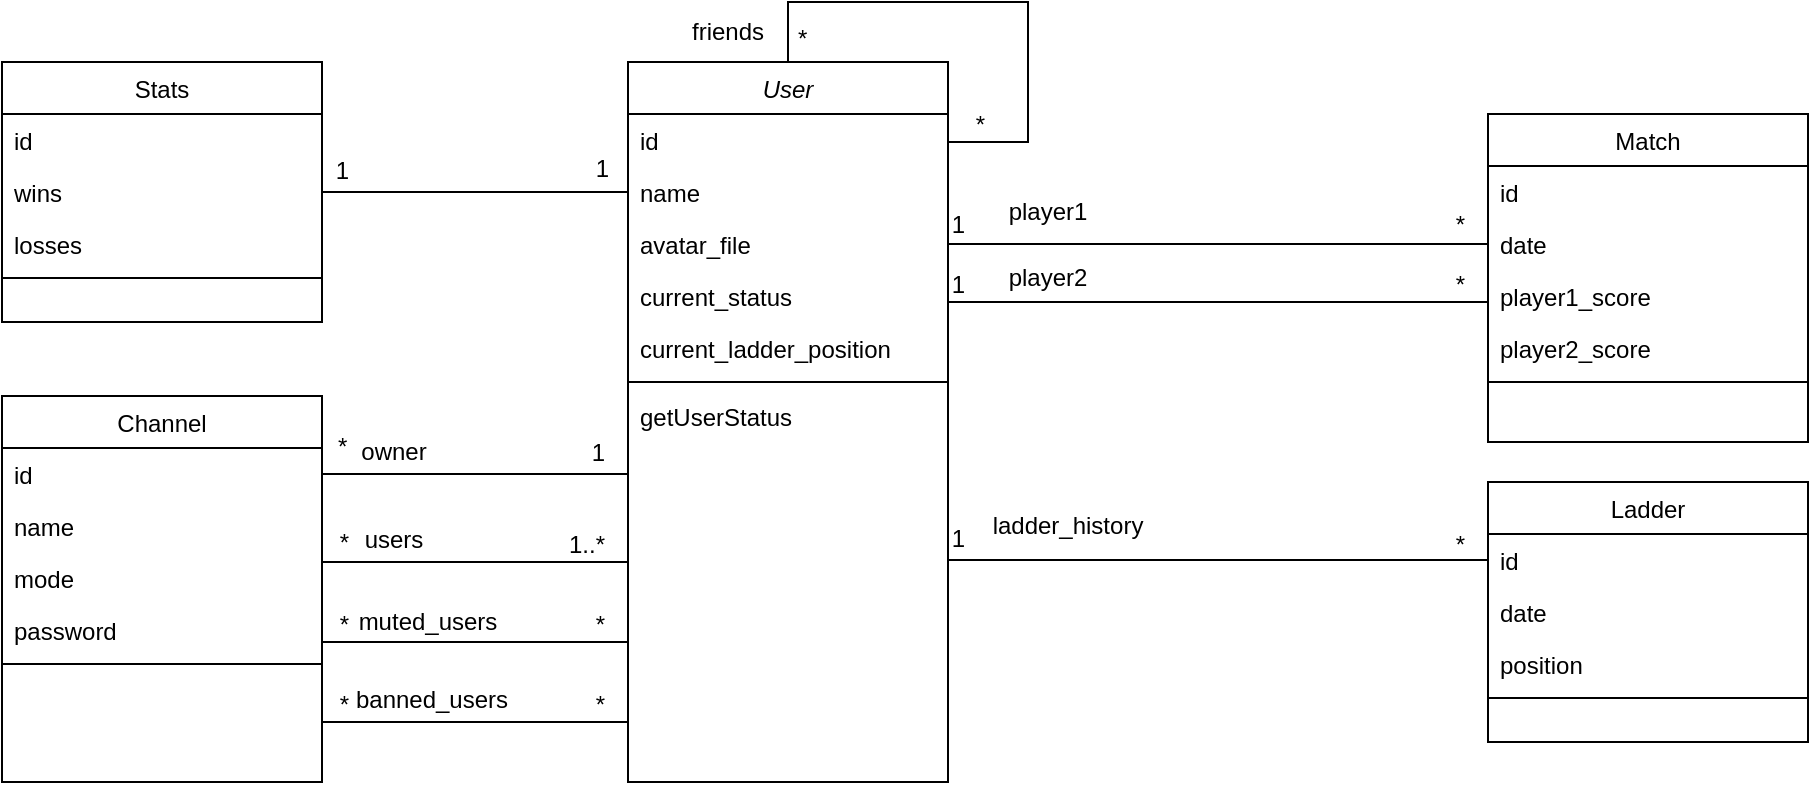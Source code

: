 <mxfile version="20.2.3" type="github">
  <diagram id="C5RBs43oDa-KdzZeNtuy" name="Page-1">
    <mxGraphModel dx="920" dy="881" grid="1" gridSize="10" guides="1" tooltips="1" connect="1" arrows="1" fold="1" page="1" pageScale="1" pageWidth="1169" pageHeight="827" math="0" shadow="0">
      <root>
        <mxCell id="WIyWlLk6GJQsqaUBKTNV-0" />
        <mxCell id="WIyWlLk6GJQsqaUBKTNV-1" parent="WIyWlLk6GJQsqaUBKTNV-0" />
        <mxCell id="zkfFHV4jXpPFQw0GAbJ--0" value="User" style="swimlane;fontStyle=2;align=center;verticalAlign=top;childLayout=stackLayout;horizontal=1;startSize=26;horizontalStack=0;resizeParent=1;resizeLast=0;collapsible=1;marginBottom=0;rounded=0;shadow=0;strokeWidth=1;" parent="WIyWlLk6GJQsqaUBKTNV-1" vertex="1">
          <mxGeometry x="460" y="160" width="160" height="360" as="geometry">
            <mxRectangle x="230" y="140" width="160" height="26" as="alternateBounds" />
          </mxGeometry>
        </mxCell>
        <mxCell id="zkfFHV4jXpPFQw0GAbJ--1" value="id" style="text;align=left;verticalAlign=top;spacingLeft=4;spacingRight=4;overflow=hidden;rotatable=0;points=[[0,0.5],[1,0.5]];portConstraint=eastwest;" parent="zkfFHV4jXpPFQw0GAbJ--0" vertex="1">
          <mxGeometry y="26" width="160" height="26" as="geometry" />
        </mxCell>
        <mxCell id="zkfFHV4jXpPFQw0GAbJ--2" value="name" style="text;align=left;verticalAlign=top;spacingLeft=4;spacingRight=4;overflow=hidden;rotatable=0;points=[[0,0.5],[1,0.5]];portConstraint=eastwest;rounded=0;shadow=0;html=0;" parent="zkfFHV4jXpPFQw0GAbJ--0" vertex="1">
          <mxGeometry y="52" width="160" height="26" as="geometry" />
        </mxCell>
        <mxCell id="zkfFHV4jXpPFQw0GAbJ--3" value="avatar_file" style="text;align=left;verticalAlign=top;spacingLeft=4;spacingRight=4;overflow=hidden;rotatable=0;points=[[0,0.5],[1,0.5]];portConstraint=eastwest;rounded=0;shadow=0;html=0;" parent="zkfFHV4jXpPFQw0GAbJ--0" vertex="1">
          <mxGeometry y="78" width="160" height="26" as="geometry" />
        </mxCell>
        <mxCell id="Y4WXUKDn6HKPzn4YpzsR-1" value="current_status" style="text;align=left;verticalAlign=top;spacingLeft=4;spacingRight=4;overflow=hidden;rotatable=0;points=[[0,0.5],[1,0.5]];portConstraint=eastwest;rounded=0;shadow=0;html=0;" vertex="1" parent="zkfFHV4jXpPFQw0GAbJ--0">
          <mxGeometry y="104" width="160" height="26" as="geometry" />
        </mxCell>
        <mxCell id="Y4WXUKDn6HKPzn4YpzsR-12" value="current_ladder_position" style="text;align=left;verticalAlign=top;spacingLeft=4;spacingRight=4;overflow=hidden;rotatable=0;points=[[0,0.5],[1,0.5]];portConstraint=eastwest;rounded=0;shadow=0;html=0;" vertex="1" parent="zkfFHV4jXpPFQw0GAbJ--0">
          <mxGeometry y="130" width="160" height="26" as="geometry" />
        </mxCell>
        <mxCell id="zkfFHV4jXpPFQw0GAbJ--4" value="" style="line;html=1;strokeWidth=1;align=left;verticalAlign=middle;spacingTop=-1;spacingLeft=3;spacingRight=3;rotatable=0;labelPosition=right;points=[];portConstraint=eastwest;" parent="zkfFHV4jXpPFQw0GAbJ--0" vertex="1">
          <mxGeometry y="156" width="160" height="8" as="geometry" />
        </mxCell>
        <mxCell id="Y4WXUKDn6HKPzn4YpzsR-4" value="getUserStatus" style="text;align=left;verticalAlign=top;spacingLeft=4;spacingRight=4;overflow=hidden;rotatable=0;points=[[0,0.5],[1,0.5]];portConstraint=eastwest;rounded=0;shadow=0;html=0;" vertex="1" parent="zkfFHV4jXpPFQw0GAbJ--0">
          <mxGeometry y="164" width="160" height="26" as="geometry" />
        </mxCell>
        <mxCell id="zkfFHV4jXpPFQw0GAbJ--26" value="" style="endArrow=none;shadow=0;strokeWidth=1;rounded=0;endFill=0;edgeStyle=orthogonalEdgeStyle;elbow=vertical;" parent="zkfFHV4jXpPFQw0GAbJ--0" source="zkfFHV4jXpPFQw0GAbJ--0" edge="1">
          <mxGeometry x="0.5" y="41" relative="1" as="geometry">
            <mxPoint x="90" y="252" as="sourcePoint" />
            <mxPoint x="160" y="60" as="targetPoint" />
            <mxPoint x="-40" y="32" as="offset" />
            <Array as="points">
              <mxPoint x="80" y="-30" />
              <mxPoint x="200" y="-30" />
              <mxPoint x="200" y="40" />
              <mxPoint x="160" y="40" />
            </Array>
          </mxGeometry>
        </mxCell>
        <mxCell id="zkfFHV4jXpPFQw0GAbJ--27" value="*" style="resizable=0;align=left;verticalAlign=bottom;labelBackgroundColor=none;fontSize=12;" parent="zkfFHV4jXpPFQw0GAbJ--26" connectable="0" vertex="1">
          <mxGeometry x="-1" relative="1" as="geometry">
            <mxPoint x="3" y="-3" as="offset" />
          </mxGeometry>
        </mxCell>
        <mxCell id="zkfFHV4jXpPFQw0GAbJ--28" value="*" style="resizable=0;align=right;verticalAlign=bottom;labelBackgroundColor=none;fontSize=12;" parent="zkfFHV4jXpPFQw0GAbJ--26" connectable="0" vertex="1">
          <mxGeometry x="1" relative="1" as="geometry">
            <mxPoint x="20" y="-20" as="offset" />
          </mxGeometry>
        </mxCell>
        <mxCell id="zkfFHV4jXpPFQw0GAbJ--17" value="Stats" style="swimlane;fontStyle=0;align=center;verticalAlign=top;childLayout=stackLayout;horizontal=1;startSize=26;horizontalStack=0;resizeParent=1;resizeLast=0;collapsible=1;marginBottom=0;rounded=0;shadow=0;strokeWidth=1;" parent="WIyWlLk6GJQsqaUBKTNV-1" vertex="1">
          <mxGeometry x="147" y="160" width="160" height="130" as="geometry">
            <mxRectangle x="550" y="210" width="160" height="26" as="alternateBounds" />
          </mxGeometry>
        </mxCell>
        <mxCell id="zkfFHV4jXpPFQw0GAbJ--18" value="id" style="text;align=left;verticalAlign=top;spacingLeft=4;spacingRight=4;overflow=hidden;rotatable=0;points=[[0,0.5],[1,0.5]];portConstraint=eastwest;" parent="zkfFHV4jXpPFQw0GAbJ--17" vertex="1">
          <mxGeometry y="26" width="160" height="26" as="geometry" />
        </mxCell>
        <mxCell id="zkfFHV4jXpPFQw0GAbJ--20" value="wins" style="text;align=left;verticalAlign=top;spacingLeft=4;spacingRight=4;overflow=hidden;rotatable=0;points=[[0,0.5],[1,0.5]];portConstraint=eastwest;rounded=0;shadow=0;html=0;" parent="zkfFHV4jXpPFQw0GAbJ--17" vertex="1">
          <mxGeometry y="52" width="160" height="26" as="geometry" />
        </mxCell>
        <mxCell id="zkfFHV4jXpPFQw0GAbJ--21" value="losses" style="text;align=left;verticalAlign=top;spacingLeft=4;spacingRight=4;overflow=hidden;rotatable=0;points=[[0,0.5],[1,0.5]];portConstraint=eastwest;rounded=0;shadow=0;html=0;" parent="zkfFHV4jXpPFQw0GAbJ--17" vertex="1">
          <mxGeometry y="78" width="160" height="26" as="geometry" />
        </mxCell>
        <mxCell id="zkfFHV4jXpPFQw0GAbJ--23" value="" style="line;html=1;strokeWidth=1;align=left;verticalAlign=middle;spacingTop=-1;spacingLeft=3;spacingRight=3;rotatable=0;labelPosition=right;points=[];portConstraint=eastwest;" parent="zkfFHV4jXpPFQw0GAbJ--17" vertex="1">
          <mxGeometry y="104" width="160" height="8" as="geometry" />
        </mxCell>
        <mxCell id="Y4WXUKDn6HKPzn4YpzsR-5" value="friends" style="text;html=1;strokeColor=none;fillColor=none;align=center;verticalAlign=middle;whiteSpace=wrap;rounded=0;" vertex="1" parent="WIyWlLk6GJQsqaUBKTNV-1">
          <mxGeometry x="480" y="130" width="60" height="30" as="geometry" />
        </mxCell>
        <mxCell id="Y4WXUKDn6HKPzn4YpzsR-7" value="Ladder" style="swimlane;fontStyle=0;align=center;verticalAlign=top;childLayout=stackLayout;horizontal=1;startSize=26;horizontalStack=0;resizeParent=1;resizeLast=0;collapsible=1;marginBottom=0;rounded=0;shadow=0;strokeWidth=1;" vertex="1" parent="WIyWlLk6GJQsqaUBKTNV-1">
          <mxGeometry x="890" y="370" width="160" height="130" as="geometry">
            <mxRectangle x="550" y="210" width="160" height="26" as="alternateBounds" />
          </mxGeometry>
        </mxCell>
        <mxCell id="Y4WXUKDn6HKPzn4YpzsR-8" value="id" style="text;align=left;verticalAlign=top;spacingLeft=4;spacingRight=4;overflow=hidden;rotatable=0;points=[[0,0.5],[1,0.5]];portConstraint=eastwest;" vertex="1" parent="Y4WXUKDn6HKPzn4YpzsR-7">
          <mxGeometry y="26" width="160" height="26" as="geometry" />
        </mxCell>
        <mxCell id="Y4WXUKDn6HKPzn4YpzsR-9" value="date" style="text;align=left;verticalAlign=top;spacingLeft=4;spacingRight=4;overflow=hidden;rotatable=0;points=[[0,0.5],[1,0.5]];portConstraint=eastwest;rounded=0;shadow=0;html=0;" vertex="1" parent="Y4WXUKDn6HKPzn4YpzsR-7">
          <mxGeometry y="52" width="160" height="26" as="geometry" />
        </mxCell>
        <mxCell id="Y4WXUKDn6HKPzn4YpzsR-30" value="position" style="text;align=left;verticalAlign=top;spacingLeft=4;spacingRight=4;overflow=hidden;rotatable=0;points=[[0,0.5],[1,0.5]];portConstraint=eastwest;rounded=0;shadow=0;html=0;" vertex="1" parent="Y4WXUKDn6HKPzn4YpzsR-7">
          <mxGeometry y="78" width="160" height="26" as="geometry" />
        </mxCell>
        <mxCell id="Y4WXUKDn6HKPzn4YpzsR-11" value="" style="line;html=1;strokeWidth=1;align=left;verticalAlign=middle;spacingTop=-1;spacingLeft=3;spacingRight=3;rotatable=0;labelPosition=right;points=[];portConstraint=eastwest;" vertex="1" parent="Y4WXUKDn6HKPzn4YpzsR-7">
          <mxGeometry y="104" width="160" height="8" as="geometry" />
        </mxCell>
        <mxCell id="Y4WXUKDn6HKPzn4YpzsR-13" value="Match" style="swimlane;fontStyle=0;align=center;verticalAlign=top;childLayout=stackLayout;horizontal=1;startSize=26;horizontalStack=0;resizeParent=1;resizeLast=0;collapsible=1;marginBottom=0;rounded=0;shadow=0;strokeWidth=1;" vertex="1" parent="WIyWlLk6GJQsqaUBKTNV-1">
          <mxGeometry x="890" y="186" width="160" height="164" as="geometry">
            <mxRectangle x="550" y="210" width="160" height="26" as="alternateBounds" />
          </mxGeometry>
        </mxCell>
        <mxCell id="Y4WXUKDn6HKPzn4YpzsR-14" value="id" style="text;align=left;verticalAlign=top;spacingLeft=4;spacingRight=4;overflow=hidden;rotatable=0;points=[[0,0.5],[1,0.5]];portConstraint=eastwest;" vertex="1" parent="Y4WXUKDn6HKPzn4YpzsR-13">
          <mxGeometry y="26" width="160" height="26" as="geometry" />
        </mxCell>
        <mxCell id="Y4WXUKDn6HKPzn4YpzsR-24" value="date" style="text;align=left;verticalAlign=top;spacingLeft=4;spacingRight=4;overflow=hidden;rotatable=0;points=[[0,0.5],[1,0.5]];portConstraint=eastwest;" vertex="1" parent="Y4WXUKDn6HKPzn4YpzsR-13">
          <mxGeometry y="52" width="160" height="26" as="geometry" />
        </mxCell>
        <mxCell id="Y4WXUKDn6HKPzn4YpzsR-18" value="player1_score" style="text;align=left;verticalAlign=top;spacingLeft=4;spacingRight=4;overflow=hidden;rotatable=0;points=[[0,0.5],[1,0.5]];portConstraint=eastwest;rounded=0;shadow=0;html=0;" vertex="1" parent="Y4WXUKDn6HKPzn4YpzsR-13">
          <mxGeometry y="78" width="160" height="26" as="geometry" />
        </mxCell>
        <mxCell id="Y4WXUKDn6HKPzn4YpzsR-19" value="player2_score" style="text;align=left;verticalAlign=top;spacingLeft=4;spacingRight=4;overflow=hidden;rotatable=0;points=[[0,0.5],[1,0.5]];portConstraint=eastwest;rounded=0;shadow=0;html=0;" vertex="1" parent="Y4WXUKDn6HKPzn4YpzsR-13">
          <mxGeometry y="104" width="160" height="26" as="geometry" />
        </mxCell>
        <mxCell id="Y4WXUKDn6HKPzn4YpzsR-17" value="" style="line;html=1;strokeWidth=1;align=left;verticalAlign=middle;spacingTop=-1;spacingLeft=3;spacingRight=3;rotatable=0;labelPosition=right;points=[];portConstraint=eastwest;" vertex="1" parent="Y4WXUKDn6HKPzn4YpzsR-13">
          <mxGeometry y="130" width="160" height="8" as="geometry" />
        </mxCell>
        <mxCell id="Y4WXUKDn6HKPzn4YpzsR-20" value="" style="endArrow=none;html=1;rounded=0;exitX=1;exitY=0.5;exitDx=0;exitDy=0;" edge="1" parent="WIyWlLk6GJQsqaUBKTNV-1" source="zkfFHV4jXpPFQw0GAbJ--3" target="Y4WXUKDn6HKPzn4YpzsR-24">
          <mxGeometry width="50" height="50" relative="1" as="geometry">
            <mxPoint x="670" y="610" as="sourcePoint" />
            <mxPoint x="720" y="560" as="targetPoint" />
          </mxGeometry>
        </mxCell>
        <mxCell id="Y4WXUKDn6HKPzn4YpzsR-21" value="" style="endArrow=none;html=1;rounded=0;entryX=0;entryY=0.75;entryDx=0;entryDy=0;exitX=1;exitY=0.5;exitDx=0;exitDy=0;edgeStyle=orthogonalEdgeStyle;" edge="1" parent="WIyWlLk6GJQsqaUBKTNV-1" source="Y4WXUKDn6HKPzn4YpzsR-12" target="Y4WXUKDn6HKPzn4YpzsR-13">
          <mxGeometry width="50" height="50" relative="1" as="geometry">
            <mxPoint x="890" y="510" as="sourcePoint" />
            <mxPoint x="940" y="460" as="targetPoint" />
            <Array as="points">
              <mxPoint x="620" y="280" />
              <mxPoint x="890" y="280" />
            </Array>
          </mxGeometry>
        </mxCell>
        <mxCell id="Y4WXUKDn6HKPzn4YpzsR-22" value="player1" style="text;html=1;strokeColor=none;fillColor=none;align=center;verticalAlign=middle;whiteSpace=wrap;rounded=0;" vertex="1" parent="WIyWlLk6GJQsqaUBKTNV-1">
          <mxGeometry x="640" y="220" width="60" height="30" as="geometry" />
        </mxCell>
        <mxCell id="Y4WXUKDn6HKPzn4YpzsR-23" value="player2" style="text;html=1;strokeColor=none;fillColor=none;align=center;verticalAlign=middle;whiteSpace=wrap;rounded=0;" vertex="1" parent="WIyWlLk6GJQsqaUBKTNV-1">
          <mxGeometry x="640" y="253" width="60" height="30" as="geometry" />
        </mxCell>
        <mxCell id="Y4WXUKDn6HKPzn4YpzsR-26" value="*" style="resizable=0;align=right;verticalAlign=bottom;labelBackgroundColor=none;fontSize=12;" connectable="0" vertex="1" parent="WIyWlLk6GJQsqaUBKTNV-1">
          <mxGeometry x="880" y="250" as="geometry" />
        </mxCell>
        <mxCell id="Y4WXUKDn6HKPzn4YpzsR-27" value="*" style="resizable=0;align=right;verticalAlign=bottom;labelBackgroundColor=none;fontSize=12;" connectable="0" vertex="1" parent="WIyWlLk6GJQsqaUBKTNV-1">
          <mxGeometry x="880" y="280" as="geometry" />
        </mxCell>
        <mxCell id="Y4WXUKDn6HKPzn4YpzsR-28" value="1" style="resizable=0;align=right;verticalAlign=bottom;labelBackgroundColor=none;fontSize=12;" connectable="0" vertex="1" parent="WIyWlLk6GJQsqaUBKTNV-1">
          <mxGeometry x="630" y="250" as="geometry" />
        </mxCell>
        <mxCell id="Y4WXUKDn6HKPzn4YpzsR-29" value="1" style="resizable=0;align=right;verticalAlign=bottom;labelBackgroundColor=none;fontSize=12;" connectable="0" vertex="1" parent="WIyWlLk6GJQsqaUBKTNV-1">
          <mxGeometry x="630" y="280" as="geometry" />
        </mxCell>
        <mxCell id="Y4WXUKDn6HKPzn4YpzsR-31" value="" style="endArrow=none;html=1;rounded=0;exitX=1;exitY=0.75;exitDx=0;exitDy=0;entryX=0;entryY=0.5;entryDx=0;entryDy=0;edgeStyle=orthogonalEdgeStyle;" edge="1" parent="WIyWlLk6GJQsqaUBKTNV-1" source="zkfFHV4jXpPFQw0GAbJ--0" target="Y4WXUKDn6HKPzn4YpzsR-8">
          <mxGeometry width="50" height="50" relative="1" as="geometry">
            <mxPoint x="800" y="430" as="sourcePoint" />
            <mxPoint x="850" y="380" as="targetPoint" />
            <Array as="points">
              <mxPoint x="620" y="409" />
            </Array>
          </mxGeometry>
        </mxCell>
        <mxCell id="Y4WXUKDn6HKPzn4YpzsR-32" value="*" style="resizable=0;align=right;verticalAlign=bottom;labelBackgroundColor=none;fontSize=12;" connectable="0" vertex="1" parent="WIyWlLk6GJQsqaUBKTNV-1">
          <mxGeometry x="880" y="410" as="geometry" />
        </mxCell>
        <mxCell id="Y4WXUKDn6HKPzn4YpzsR-33" value="1" style="resizable=0;align=right;verticalAlign=bottom;labelBackgroundColor=none;fontSize=12;" connectable="0" vertex="1" parent="WIyWlLk6GJQsqaUBKTNV-1">
          <mxGeometry x="630" y="407" as="geometry" />
        </mxCell>
        <mxCell id="Y4WXUKDn6HKPzn4YpzsR-34" value="ladder_history" style="text;html=1;strokeColor=none;fillColor=none;align=center;verticalAlign=middle;whiteSpace=wrap;rounded=0;" vertex="1" parent="WIyWlLk6GJQsqaUBKTNV-1">
          <mxGeometry x="650" y="377" width="60" height="30" as="geometry" />
        </mxCell>
        <mxCell id="Y4WXUKDn6HKPzn4YpzsR-36" value="" style="endArrow=none;html=1;rounded=0;exitX=1;exitY=0.5;exitDx=0;exitDy=0;entryX=0;entryY=0.5;entryDx=0;entryDy=0;edgeStyle=orthogonalEdgeStyle;" edge="1" parent="WIyWlLk6GJQsqaUBKTNV-1" source="zkfFHV4jXpPFQw0GAbJ--20" target="zkfFHV4jXpPFQw0GAbJ--2">
          <mxGeometry width="50" height="50" relative="1" as="geometry">
            <mxPoint x="580" y="380" as="sourcePoint" />
            <mxPoint x="630" y="330" as="targetPoint" />
          </mxGeometry>
        </mxCell>
        <mxCell id="Y4WXUKDn6HKPzn4YpzsR-38" value="1" style="resizable=0;align=right;verticalAlign=bottom;labelBackgroundColor=none;fontSize=12;" connectable="0" vertex="1" parent="WIyWlLk6GJQsqaUBKTNV-1">
          <mxGeometry x="322" y="223" as="geometry" />
        </mxCell>
        <mxCell id="Y4WXUKDn6HKPzn4YpzsR-39" value="1" style="resizable=0;align=right;verticalAlign=bottom;labelBackgroundColor=none;fontSize=12;" connectable="0" vertex="1" parent="WIyWlLk6GJQsqaUBKTNV-1">
          <mxGeometry x="458" y="205" as="geometry">
            <mxPoint x="-6" y="17" as="offset" />
          </mxGeometry>
        </mxCell>
        <mxCell id="Y4WXUKDn6HKPzn4YpzsR-40" value="Channel" style="swimlane;fontStyle=0;align=center;verticalAlign=top;childLayout=stackLayout;horizontal=1;startSize=26;horizontalStack=0;resizeParent=1;resizeLast=0;collapsible=1;marginBottom=0;rounded=0;shadow=0;strokeWidth=1;" vertex="1" parent="WIyWlLk6GJQsqaUBKTNV-1">
          <mxGeometry x="147" y="327" width="160" height="193" as="geometry">
            <mxRectangle x="550" y="210" width="160" height="26" as="alternateBounds" />
          </mxGeometry>
        </mxCell>
        <mxCell id="Y4WXUKDn6HKPzn4YpzsR-41" value="id" style="text;align=left;verticalAlign=top;spacingLeft=4;spacingRight=4;overflow=hidden;rotatable=0;points=[[0,0.5],[1,0.5]];portConstraint=eastwest;" vertex="1" parent="Y4WXUKDn6HKPzn4YpzsR-40">
          <mxGeometry y="26" width="160" height="26" as="geometry" />
        </mxCell>
        <mxCell id="Y4WXUKDn6HKPzn4YpzsR-42" value="name" style="text;align=left;verticalAlign=top;spacingLeft=4;spacingRight=4;overflow=hidden;rotatable=0;points=[[0,0.5],[1,0.5]];portConstraint=eastwest;rounded=0;shadow=0;html=0;" vertex="1" parent="Y4WXUKDn6HKPzn4YpzsR-40">
          <mxGeometry y="52" width="160" height="26" as="geometry" />
        </mxCell>
        <mxCell id="Y4WXUKDn6HKPzn4YpzsR-43" value="mode" style="text;align=left;verticalAlign=top;spacingLeft=4;spacingRight=4;overflow=hidden;rotatable=0;points=[[0,0.5],[1,0.5]];portConstraint=eastwest;rounded=0;shadow=0;html=0;" vertex="1" parent="Y4WXUKDn6HKPzn4YpzsR-40">
          <mxGeometry y="78" width="160" height="26" as="geometry" />
        </mxCell>
        <mxCell id="Y4WXUKDn6HKPzn4YpzsR-45" value="password" style="text;align=left;verticalAlign=top;spacingLeft=4;spacingRight=4;overflow=hidden;rotatable=0;points=[[0,0.5],[1,0.5]];portConstraint=eastwest;rounded=0;shadow=0;html=0;" vertex="1" parent="Y4WXUKDn6HKPzn4YpzsR-40">
          <mxGeometry y="104" width="160" height="26" as="geometry" />
        </mxCell>
        <mxCell id="Y4WXUKDn6HKPzn4YpzsR-44" value="" style="line;html=1;strokeWidth=1;align=left;verticalAlign=middle;spacingTop=-1;spacingLeft=3;spacingRight=3;rotatable=0;labelPosition=right;points=[];portConstraint=eastwest;" vertex="1" parent="Y4WXUKDn6HKPzn4YpzsR-40">
          <mxGeometry y="130" width="160" height="8" as="geometry" />
        </mxCell>
        <mxCell id="Y4WXUKDn6HKPzn4YpzsR-47" value="" style="endArrow=none;html=1;rounded=0;exitX=1;exitY=0.5;exitDx=0;exitDy=0;entryX=0;entryY=0.75;entryDx=0;entryDy=0;edgeStyle=orthogonalEdgeStyle;" edge="1" parent="WIyWlLk6GJQsqaUBKTNV-1" source="Y4WXUKDn6HKPzn4YpzsR-41" target="zkfFHV4jXpPFQw0GAbJ--0">
          <mxGeometry width="50" height="50" relative="1" as="geometry">
            <mxPoint x="580" y="380" as="sourcePoint" />
            <mxPoint x="460" y="366" as="targetPoint" />
            <Array as="points">
              <mxPoint x="460" y="366" />
            </Array>
          </mxGeometry>
        </mxCell>
        <mxCell id="Y4WXUKDn6HKPzn4YpzsR-48" value="1" style="resizable=0;align=right;verticalAlign=bottom;labelBackgroundColor=none;fontSize=12;" connectable="0" vertex="1" parent="WIyWlLk6GJQsqaUBKTNV-1">
          <mxGeometry x="468" y="215" as="geometry">
            <mxPoint x="-18" y="149" as="offset" />
          </mxGeometry>
        </mxCell>
        <mxCell id="Y4WXUKDn6HKPzn4YpzsR-49" value="*" style="resizable=0;align=left;verticalAlign=bottom;labelBackgroundColor=none;fontSize=12;" connectable="0" vertex="1" parent="WIyWlLk6GJQsqaUBKTNV-1">
          <mxGeometry x="313" y="361" as="geometry" />
        </mxCell>
        <mxCell id="Y4WXUKDn6HKPzn4YpzsR-50" value="owner" style="text;html=1;strokeColor=none;fillColor=none;align=center;verticalAlign=middle;whiteSpace=wrap;rounded=0;" vertex="1" parent="WIyWlLk6GJQsqaUBKTNV-1">
          <mxGeometry x="313" y="340" width="60" height="30" as="geometry" />
        </mxCell>
        <mxCell id="Y4WXUKDn6HKPzn4YpzsR-51" value="" style="endArrow=none;html=1;rounded=0;exitX=1;exitY=0.5;exitDx=0;exitDy=0;entryX=0;entryY=0.75;entryDx=0;entryDy=0;edgeStyle=orthogonalEdgeStyle;" edge="1" parent="WIyWlLk6GJQsqaUBKTNV-1" source="Y4WXUKDn6HKPzn4YpzsR-42" target="zkfFHV4jXpPFQw0GAbJ--0">
          <mxGeometry width="50" height="50" relative="1" as="geometry">
            <mxPoint x="580" y="380" as="sourcePoint" />
            <mxPoint x="630" y="330" as="targetPoint" />
            <Array as="points">
              <mxPoint x="307" y="410" />
              <mxPoint x="460" y="410" />
            </Array>
          </mxGeometry>
        </mxCell>
        <mxCell id="Y4WXUKDn6HKPzn4YpzsR-52" value="users" style="text;html=1;strokeColor=none;fillColor=none;align=center;verticalAlign=middle;whiteSpace=wrap;rounded=0;" vertex="1" parent="WIyWlLk6GJQsqaUBKTNV-1">
          <mxGeometry x="313" y="384" width="60" height="30" as="geometry" />
        </mxCell>
        <mxCell id="Y4WXUKDn6HKPzn4YpzsR-53" value="1..*" style="resizable=0;align=right;verticalAlign=bottom;labelBackgroundColor=none;fontSize=12;" connectable="0" vertex="1" parent="WIyWlLk6GJQsqaUBKTNV-1">
          <mxGeometry x="450" y="410" as="geometry" />
        </mxCell>
        <mxCell id="Y4WXUKDn6HKPzn4YpzsR-54" value="*" style="resizable=0;align=right;verticalAlign=bottom;labelBackgroundColor=none;fontSize=12;" connectable="0" vertex="1" parent="WIyWlLk6GJQsqaUBKTNV-1">
          <mxGeometry x="322" y="409" as="geometry" />
        </mxCell>
        <mxCell id="Y4WXUKDn6HKPzn4YpzsR-55" value="" style="endArrow=none;html=1;rounded=0;exitX=1;exitY=0.5;exitDx=0;exitDy=0;edgeStyle=orthogonalEdgeStyle;entryX=0;entryY=1;entryDx=0;entryDy=0;" edge="1" parent="WIyWlLk6GJQsqaUBKTNV-1" source="Y4WXUKDn6HKPzn4YpzsR-45" target="zkfFHV4jXpPFQw0GAbJ--0">
          <mxGeometry width="50" height="50" relative="1" as="geometry">
            <mxPoint x="580" y="380" as="sourcePoint" />
            <mxPoint x="460" y="410" as="targetPoint" />
            <Array as="points">
              <mxPoint x="307" y="450" />
              <mxPoint x="460" y="450" />
            </Array>
          </mxGeometry>
        </mxCell>
        <mxCell id="Y4WXUKDn6HKPzn4YpzsR-57" value="muted_users" style="text;html=1;strokeColor=none;fillColor=none;align=center;verticalAlign=middle;whiteSpace=wrap;rounded=0;" vertex="1" parent="WIyWlLk6GJQsqaUBKTNV-1">
          <mxGeometry x="330" y="425" width="60" height="30" as="geometry" />
        </mxCell>
        <mxCell id="Y4WXUKDn6HKPzn4YpzsR-58" value="*" style="resizable=0;align=right;verticalAlign=bottom;labelBackgroundColor=none;fontSize=12;" connectable="0" vertex="1" parent="WIyWlLk6GJQsqaUBKTNV-1">
          <mxGeometry x="450" y="450" as="geometry" />
        </mxCell>
        <mxCell id="Y4WXUKDn6HKPzn4YpzsR-59" value="*" style="resizable=0;align=right;verticalAlign=bottom;labelBackgroundColor=none;fontSize=12;" connectable="0" vertex="1" parent="WIyWlLk6GJQsqaUBKTNV-1">
          <mxGeometry x="322" y="450" as="geometry" />
        </mxCell>
        <mxCell id="Y4WXUKDn6HKPzn4YpzsR-60" value="" style="endArrow=none;html=1;rounded=0;exitX=1;exitY=0.75;exitDx=0;exitDy=0;entryX=0;entryY=1;entryDx=0;entryDy=0;edgeStyle=orthogonalEdgeStyle;" edge="1" parent="WIyWlLk6GJQsqaUBKTNV-1" source="Y4WXUKDn6HKPzn4YpzsR-40" target="zkfFHV4jXpPFQw0GAbJ--0">
          <mxGeometry width="50" height="50" relative="1" as="geometry">
            <mxPoint x="580" y="380" as="sourcePoint" />
            <mxPoint x="460" y="510" as="targetPoint" />
            <Array as="points">
              <mxPoint x="307" y="490" />
              <mxPoint x="460" y="490" />
            </Array>
          </mxGeometry>
        </mxCell>
        <mxCell id="Y4WXUKDn6HKPzn4YpzsR-61" value="banned_users" style="text;html=1;strokeColor=none;fillColor=none;align=center;verticalAlign=middle;whiteSpace=wrap;rounded=0;" vertex="1" parent="WIyWlLk6GJQsqaUBKTNV-1">
          <mxGeometry x="322" y="464" width="80" height="30" as="geometry" />
        </mxCell>
        <mxCell id="Y4WXUKDn6HKPzn4YpzsR-62" value="*" style="resizable=0;align=right;verticalAlign=bottom;labelBackgroundColor=none;fontSize=12;" connectable="0" vertex="1" parent="WIyWlLk6GJQsqaUBKTNV-1">
          <mxGeometry x="450" y="490" as="geometry" />
        </mxCell>
        <mxCell id="Y4WXUKDn6HKPzn4YpzsR-63" value="*" style="resizable=0;align=right;verticalAlign=bottom;labelBackgroundColor=none;fontSize=12;" connectable="0" vertex="1" parent="WIyWlLk6GJQsqaUBKTNV-1">
          <mxGeometry x="322" y="490" as="geometry" />
        </mxCell>
      </root>
    </mxGraphModel>
  </diagram>
</mxfile>

